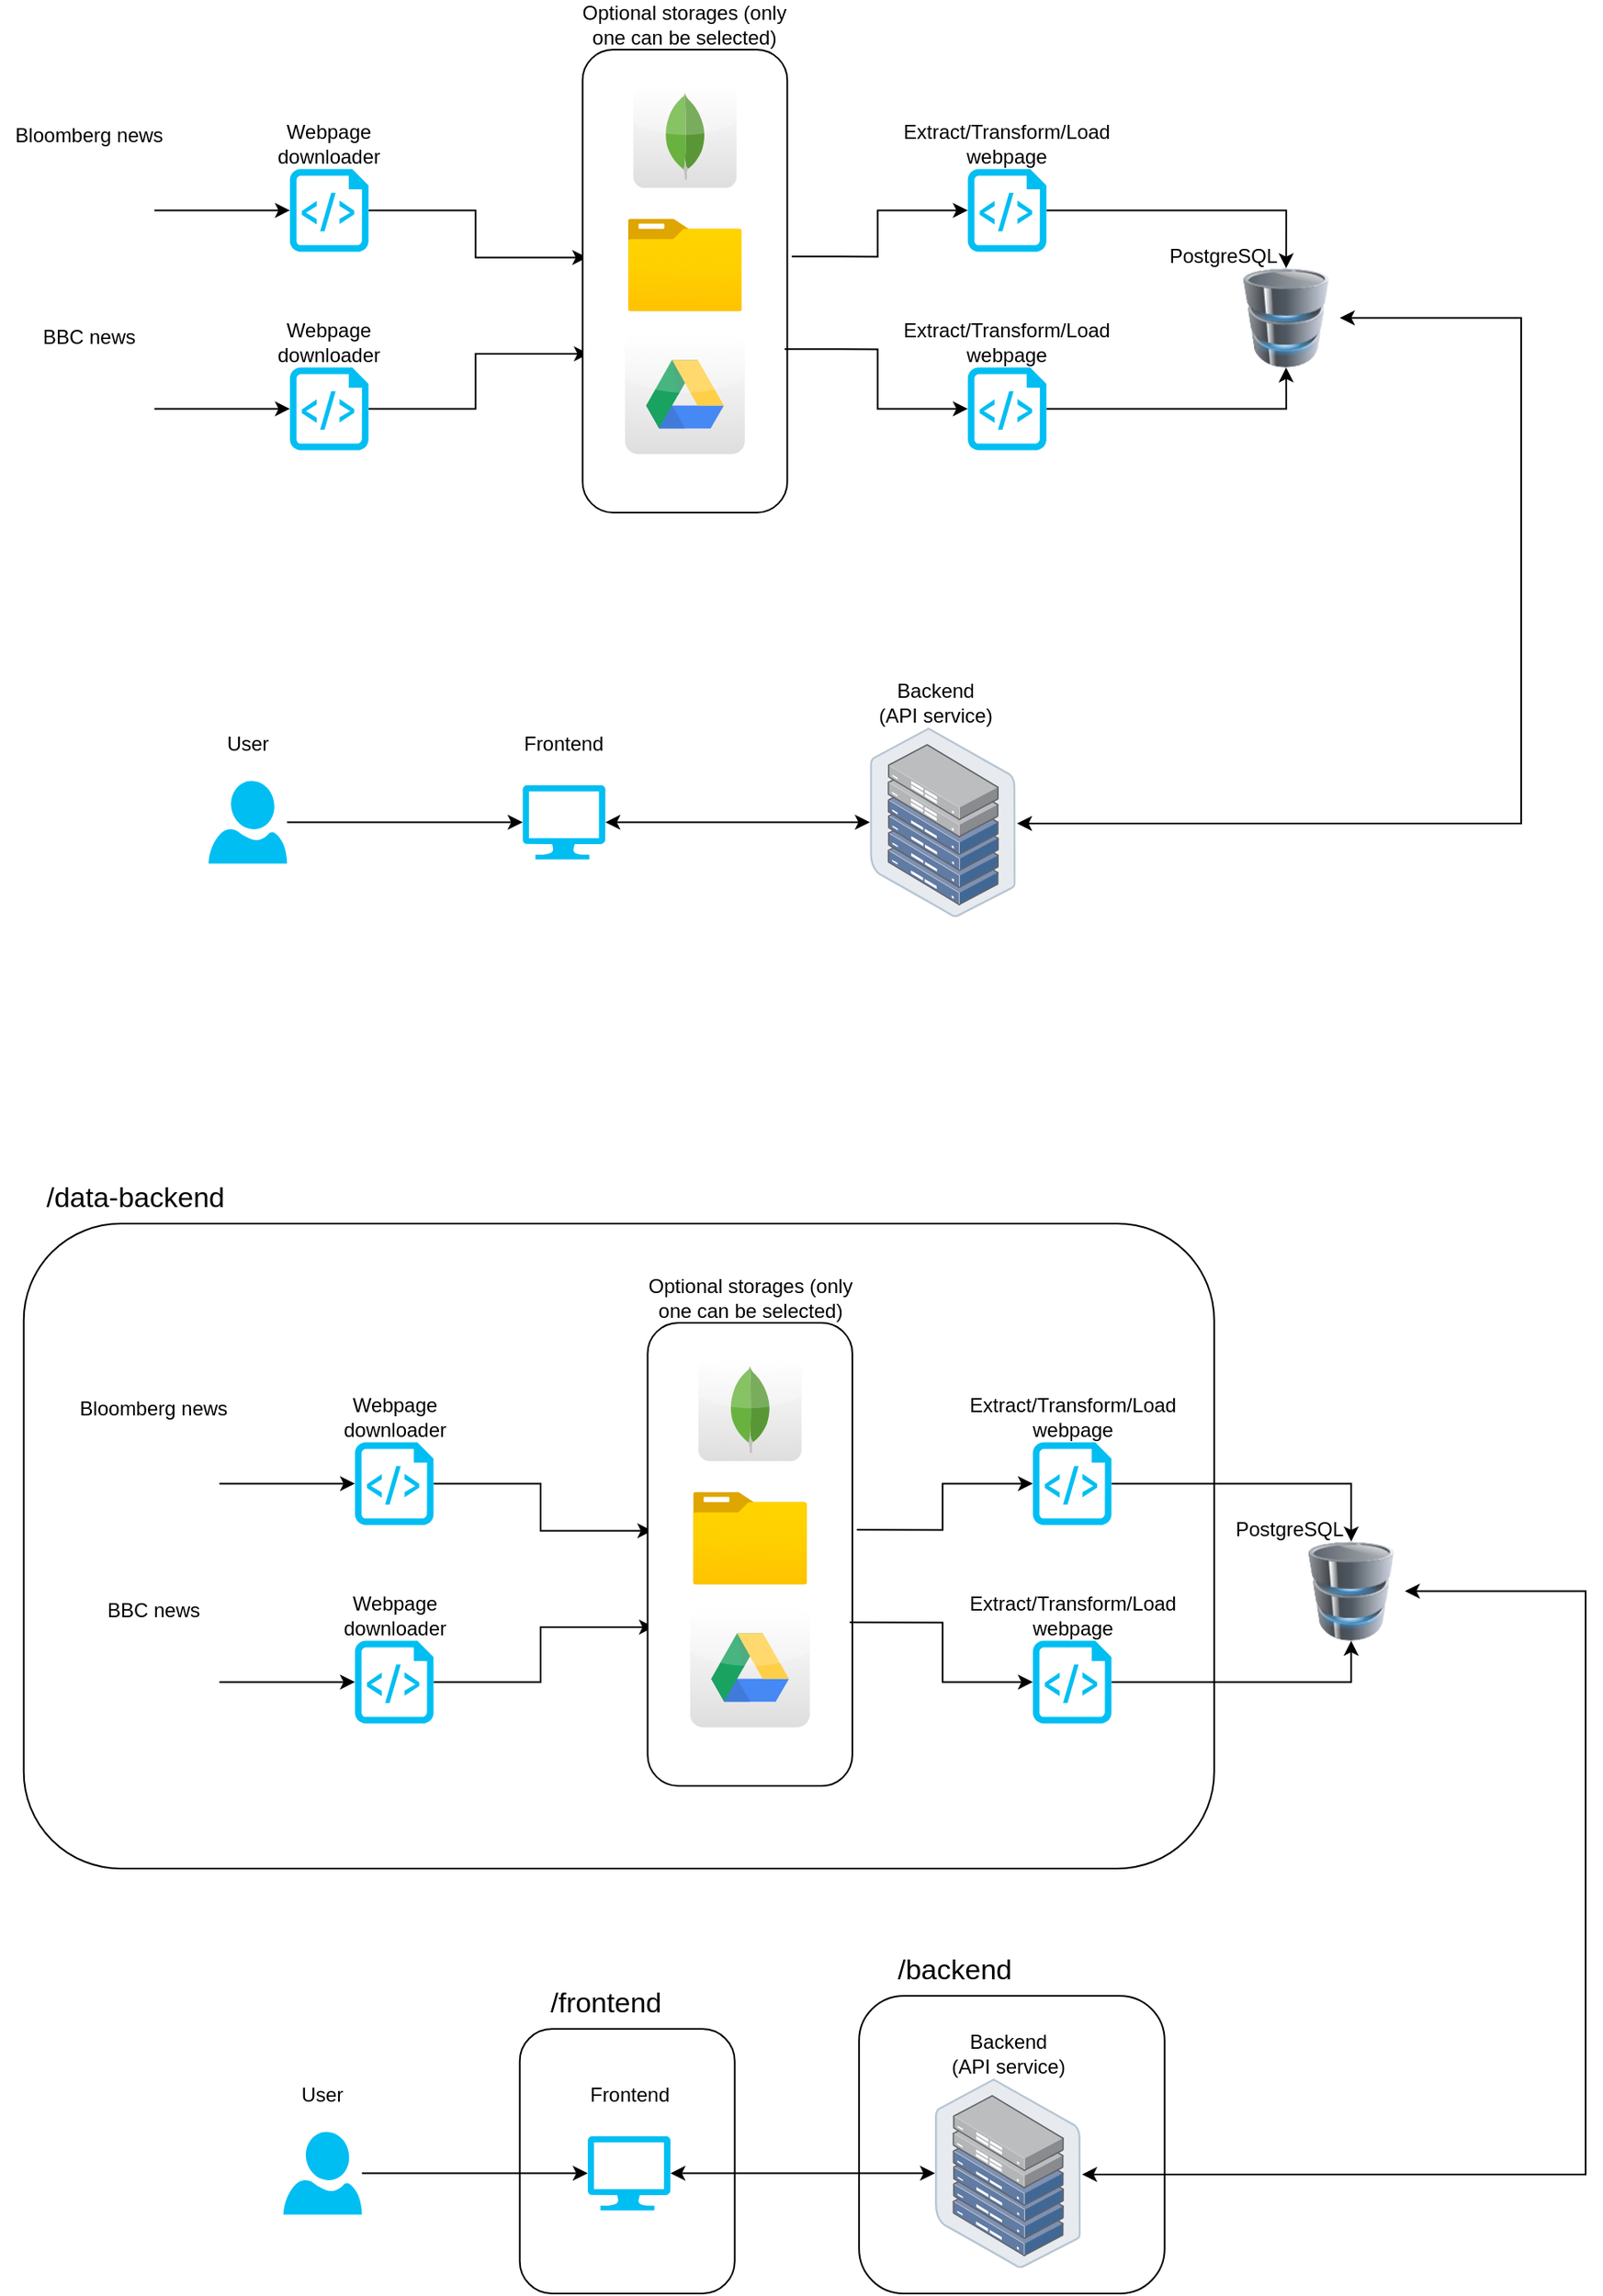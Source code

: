 <mxfile version="21.3.8" type="device">
  <diagram name="Page-1" id="xk8E0NBiWUz7PgLTunna">
    <mxGraphModel dx="3457" dy="1258" grid="1" gridSize="10" guides="1" tooltips="1" connect="1" arrows="1" fold="1" page="1" pageScale="1" pageWidth="850" pageHeight="1100" math="0" shadow="0">
      <root>
        <mxCell id="0" />
        <mxCell id="1" parent="0" />
        <mxCell id="nEMQO8Npod6UWQFvEYVd-51" value="" style="rounded=1;whiteSpace=wrap;html=1;" vertex="1" parent="1">
          <mxGeometry x="-105.65" y="1327" width="130" height="160" as="geometry" />
        </mxCell>
        <mxCell id="nEMQO8Npod6UWQFvEYVd-50" value="" style="rounded=1;whiteSpace=wrap;html=1;" vertex="1" parent="1">
          <mxGeometry x="99.57" y="1307" width="184.78" height="180" as="geometry" />
        </mxCell>
        <mxCell id="nEMQO8Npod6UWQFvEYVd-49" value="" style="rounded=1;whiteSpace=wrap;html=1;" vertex="1" parent="1">
          <mxGeometry x="-405.65" y="840" width="720" height="390" as="geometry" />
        </mxCell>
        <mxCell id="E7Amwb_tmlsVrcwUfcuu-65" style="edgeStyle=orthogonalEdgeStyle;rounded=0;orthogonalLoop=1;jettySize=auto;html=1;exitX=1;exitY=0.5;exitDx=0;exitDy=0;exitPerimeter=0;entryX=0.023;entryY=0.449;entryDx=0;entryDy=0;entryPerimeter=0;" parent="1" source="E7Amwb_tmlsVrcwUfcuu-38" target="E7Amwb_tmlsVrcwUfcuu-63" edge="1">
          <mxGeometry relative="1" as="geometry" />
        </mxCell>
        <mxCell id="E7Amwb_tmlsVrcwUfcuu-38" value="" style="verticalLabelPosition=bottom;html=1;verticalAlign=top;align=center;strokeColor=none;fillColor=#00BEF2;shape=mxgraph.azure.script_file;pointerEvents=1;" parent="1" vertex="1">
          <mxGeometry x="-244.65" y="202.2" width="47.5" height="50" as="geometry" />
        </mxCell>
        <mxCell id="E7Amwb_tmlsVrcwUfcuu-66" style="edgeStyle=orthogonalEdgeStyle;rounded=0;orthogonalLoop=1;jettySize=auto;html=1;entryX=0.031;entryY=0.657;entryDx=0;entryDy=0;entryPerimeter=0;" parent="1" source="E7Amwb_tmlsVrcwUfcuu-41" target="E7Amwb_tmlsVrcwUfcuu-63" edge="1">
          <mxGeometry relative="1" as="geometry" />
        </mxCell>
        <mxCell id="E7Amwb_tmlsVrcwUfcuu-41" value="" style="verticalLabelPosition=bottom;html=1;verticalAlign=top;align=center;strokeColor=none;fillColor=#00BEF2;shape=mxgraph.azure.script_file;pointerEvents=1;" parent="1" vertex="1">
          <mxGeometry x="-244.65" y="322.2" width="47.5" height="50" as="geometry" />
        </mxCell>
        <mxCell id="E7Amwb_tmlsVrcwUfcuu-42" style="edgeStyle=orthogonalEdgeStyle;rounded=0;orthogonalLoop=1;jettySize=auto;html=1;entryX=0;entryY=0.5;entryDx=0;entryDy=0;entryPerimeter=0;" parent="1" source="E7Amwb_tmlsVrcwUfcuu-43" target="E7Amwb_tmlsVrcwUfcuu-41" edge="1">
          <mxGeometry relative="1" as="geometry" />
        </mxCell>
        <mxCell id="E7Amwb_tmlsVrcwUfcuu-43" value="" style="shape=image;html=1;verticalAlign=top;verticalLabelPosition=bottom;labelBackgroundColor=#ffffff;imageAspect=0;aspect=fixed;image=https://cdn1.iconfinder.com/data/icons/seo-and-web-development-6/32/Web_website_favorite_site_star-128.png" parent="1" vertex="1">
          <mxGeometry x="-405.65" y="307.7" width="79" height="79" as="geometry" />
        </mxCell>
        <mxCell id="E7Amwb_tmlsVrcwUfcuu-44" style="edgeStyle=orthogonalEdgeStyle;rounded=0;orthogonalLoop=1;jettySize=auto;html=1;entryX=0;entryY=0.5;entryDx=0;entryDy=0;entryPerimeter=0;" parent="1" source="E7Amwb_tmlsVrcwUfcuu-45" target="E7Amwb_tmlsVrcwUfcuu-38" edge="1">
          <mxGeometry relative="1" as="geometry" />
        </mxCell>
        <mxCell id="E7Amwb_tmlsVrcwUfcuu-45" value="" style="shape=image;html=1;verticalAlign=top;verticalLabelPosition=bottom;labelBackgroundColor=#ffffff;imageAspect=0;aspect=fixed;image=https://cdn1.iconfinder.com/data/icons/seo-and-web-development-6/32/Web_website_favorite_site_star-128.png" parent="1" vertex="1">
          <mxGeometry x="-405.65" y="187.7" width="79" height="79" as="geometry" />
        </mxCell>
        <mxCell id="E7Amwb_tmlsVrcwUfcuu-51" style="edgeStyle=orthogonalEdgeStyle;rounded=0;orthogonalLoop=1;jettySize=auto;html=1;entryX=0.5;entryY=0;entryDx=0;entryDy=0;" parent="1" source="E7Amwb_tmlsVrcwUfcuu-52" target="E7Amwb_tmlsVrcwUfcuu-55" edge="1">
          <mxGeometry relative="1" as="geometry" />
        </mxCell>
        <mxCell id="E7Amwb_tmlsVrcwUfcuu-52" value="" style="verticalLabelPosition=bottom;html=1;verticalAlign=top;align=center;strokeColor=none;fillColor=#00BEF2;shape=mxgraph.azure.script_file;pointerEvents=1;" parent="1" vertex="1">
          <mxGeometry x="165.35" y="202.2" width="47.5" height="50" as="geometry" />
        </mxCell>
        <mxCell id="E7Amwb_tmlsVrcwUfcuu-53" style="edgeStyle=orthogonalEdgeStyle;rounded=0;orthogonalLoop=1;jettySize=auto;html=1;entryX=0.5;entryY=1;entryDx=0;entryDy=0;" parent="1" source="E7Amwb_tmlsVrcwUfcuu-54" target="E7Amwb_tmlsVrcwUfcuu-55" edge="1">
          <mxGeometry relative="1" as="geometry" />
        </mxCell>
        <mxCell id="E7Amwb_tmlsVrcwUfcuu-54" value="" style="verticalLabelPosition=bottom;html=1;verticalAlign=top;align=center;strokeColor=none;fillColor=#00BEF2;shape=mxgraph.azure.script_file;pointerEvents=1;" parent="1" vertex="1">
          <mxGeometry x="165.35" y="322.2" width="47.5" height="50" as="geometry" />
        </mxCell>
        <mxCell id="nEMQO8Npod6UWQFvEYVd-6" style="edgeStyle=orthogonalEdgeStyle;rounded=0;orthogonalLoop=1;jettySize=auto;html=1;entryX=1.009;entryY=0.506;entryDx=0;entryDy=0;entryPerimeter=0;endArrow=classic;endFill=1;startArrow=classic;startFill=1;" edge="1" parent="1" source="E7Amwb_tmlsVrcwUfcuu-55" target="nEMQO8Npod6UWQFvEYVd-1">
          <mxGeometry relative="1" as="geometry">
            <Array as="points">
              <mxPoint x="500" y="292" />
              <mxPoint x="500" y="598" />
            </Array>
          </mxGeometry>
        </mxCell>
        <mxCell id="E7Amwb_tmlsVrcwUfcuu-55" value="" style="image;html=1;image=img/lib/clip_art/computers/Database_128x128.png" parent="1" vertex="1">
          <mxGeometry x="325.35" y="262.2" width="65" height="60" as="geometry" />
        </mxCell>
        <mxCell id="E7Amwb_tmlsVrcwUfcuu-67" value="" style="group" parent="1" vertex="1" connectable="0">
          <mxGeometry x="-67.65" y="100" width="140" height="350.0" as="geometry" />
        </mxCell>
        <mxCell id="E7Amwb_tmlsVrcwUfcuu-63" value="" style="rounded=1;whiteSpace=wrap;html=1;" parent="E7Amwb_tmlsVrcwUfcuu-67" vertex="1">
          <mxGeometry y="30" width="123.8" height="280" as="geometry" />
        </mxCell>
        <mxCell id="E7Amwb_tmlsVrcwUfcuu-36" value="" style="dashed=0;outlineConnect=0;html=1;align=center;labelPosition=center;verticalLabelPosition=bottom;verticalAlign=top;shape=mxgraph.webicons.mongodb;gradientColor=#DFDEDE" parent="E7Amwb_tmlsVrcwUfcuu-67" vertex="1">
          <mxGeometry x="30.7" y="51.2" width="62.4" height="62.4" as="geometry" />
        </mxCell>
        <mxCell id="E7Amwb_tmlsVrcwUfcuu-39" value="" style="image;aspect=fixed;html=1;points=[];align=center;fontSize=12;image=img/lib/azure2/general/Folder_Blank.svg;" parent="E7Amwb_tmlsVrcwUfcuu-67" vertex="1">
          <mxGeometry x="27.4" y="132.2" width="69" height="56.0" as="geometry" />
        </mxCell>
        <mxCell id="E7Amwb_tmlsVrcwUfcuu-40" value="" style="dashed=0;outlineConnect=0;html=1;align=center;labelPosition=center;verticalLabelPosition=bottom;verticalAlign=top;shape=mxgraph.webicons.google_drive;gradientColor=#DFDEDE" parent="E7Amwb_tmlsVrcwUfcuu-67" vertex="1">
          <mxGeometry x="25.7" y="202.2" width="72.4" height="72.4" as="geometry" />
        </mxCell>
        <mxCell id="E7Amwb_tmlsVrcwUfcuu-77" value="Optional storages (only one can be selected)" style="text;strokeColor=none;align=center;fillColor=none;html=1;verticalAlign=middle;whiteSpace=wrap;rounded=0;" parent="E7Amwb_tmlsVrcwUfcuu-67" vertex="1">
          <mxGeometry x="-4.08" width="131.95" height="30" as="geometry" />
        </mxCell>
        <mxCell id="E7Amwb_tmlsVrcwUfcuu-69" style="edgeStyle=orthogonalEdgeStyle;rounded=0;orthogonalLoop=1;jettySize=auto;html=1;entryX=0;entryY=0.5;entryDx=0;entryDy=0;entryPerimeter=0;exitX=1.022;exitY=0.447;exitDx=0;exitDy=0;exitPerimeter=0;" parent="1" source="E7Amwb_tmlsVrcwUfcuu-63" target="E7Amwb_tmlsVrcwUfcuu-52" edge="1">
          <mxGeometry relative="1" as="geometry" />
        </mxCell>
        <mxCell id="E7Amwb_tmlsVrcwUfcuu-70" style="edgeStyle=orthogonalEdgeStyle;rounded=0;orthogonalLoop=1;jettySize=auto;html=1;entryX=0;entryY=0.5;entryDx=0;entryDy=0;entryPerimeter=0;exitX=0.987;exitY=0.647;exitDx=0;exitDy=0;exitPerimeter=0;" parent="1" source="E7Amwb_tmlsVrcwUfcuu-63" target="E7Amwb_tmlsVrcwUfcuu-54" edge="1">
          <mxGeometry relative="1" as="geometry" />
        </mxCell>
        <mxCell id="E7Amwb_tmlsVrcwUfcuu-71" value="BBC news" style="text;strokeColor=none;align=center;fillColor=none;html=1;verticalAlign=middle;whiteSpace=wrap;rounded=0;" parent="1" vertex="1">
          <mxGeometry x="-396.15" y="289.2" width="60" height="30" as="geometry" />
        </mxCell>
        <mxCell id="E7Amwb_tmlsVrcwUfcuu-72" value="Bloomberg news" style="text;strokeColor=none;align=center;fillColor=none;html=1;verticalAlign=middle;whiteSpace=wrap;rounded=0;" parent="1" vertex="1">
          <mxGeometry x="-420" y="167.2" width="107.7" height="30" as="geometry" />
        </mxCell>
        <mxCell id="E7Amwb_tmlsVrcwUfcuu-73" value="Webpage downloader" style="text;strokeColor=none;align=center;fillColor=none;html=1;verticalAlign=middle;whiteSpace=wrap;rounded=0;" parent="1" vertex="1">
          <mxGeometry x="-274.75" y="172.2" width="107.7" height="30" as="geometry" />
        </mxCell>
        <mxCell id="E7Amwb_tmlsVrcwUfcuu-74" value="Webpage downloader" style="text;strokeColor=none;align=center;fillColor=none;html=1;verticalAlign=middle;whiteSpace=wrap;rounded=0;" parent="1" vertex="1">
          <mxGeometry x="-274.75" y="292.2" width="107.7" height="30" as="geometry" />
        </mxCell>
        <mxCell id="E7Amwb_tmlsVrcwUfcuu-75" value="Extract/Transform/Load webpage" style="text;strokeColor=none;align=center;fillColor=none;html=1;verticalAlign=middle;whiteSpace=wrap;rounded=0;" parent="1" vertex="1">
          <mxGeometry x="135.25" y="172.2" width="107.7" height="30" as="geometry" />
        </mxCell>
        <mxCell id="E7Amwb_tmlsVrcwUfcuu-76" value="Extract/Transform/Load webpage" style="text;strokeColor=none;align=center;fillColor=none;html=1;verticalAlign=middle;whiteSpace=wrap;rounded=0;" parent="1" vertex="1">
          <mxGeometry x="135.25" y="292.2" width="107.7" height="30" as="geometry" />
        </mxCell>
        <mxCell id="E7Amwb_tmlsVrcwUfcuu-78" value="PostgreSQL" style="text;strokeColor=none;align=center;fillColor=none;html=1;verticalAlign=middle;whiteSpace=wrap;rounded=0;" parent="1" vertex="1">
          <mxGeometry x="266.15" y="239.7" width="107.7" height="30" as="geometry" />
        </mxCell>
        <mxCell id="nEMQO8Npod6UWQFvEYVd-1" value="" style="image;points=[];aspect=fixed;html=1;align=center;shadow=0;dashed=0;image=img/lib/allied_telesis/storage/Datacenter_Server_Half_Rack_ToR.svg;" vertex="1" parent="1">
          <mxGeometry x="106.12" y="540" width="88.2" height="114.6" as="geometry" />
        </mxCell>
        <mxCell id="nEMQO8Npod6UWQFvEYVd-8" style="edgeStyle=orthogonalEdgeStyle;rounded=0;orthogonalLoop=1;jettySize=auto;html=1;startArrow=classic;startFill=1;" edge="1" parent="1" source="nEMQO8Npod6UWQFvEYVd-2" target="nEMQO8Npod6UWQFvEYVd-1">
          <mxGeometry relative="1" as="geometry" />
        </mxCell>
        <mxCell id="nEMQO8Npod6UWQFvEYVd-2" value="" style="verticalLabelPosition=bottom;html=1;verticalAlign=top;align=center;strokeColor=none;fillColor=#00BEF2;shape=mxgraph.azure.computer;pointerEvents=1;" vertex="1" parent="1">
          <mxGeometry x="-103.88" y="574.8" width="50" height="45" as="geometry" />
        </mxCell>
        <mxCell id="nEMQO8Npod6UWQFvEYVd-4" style="edgeStyle=orthogonalEdgeStyle;rounded=0;orthogonalLoop=1;jettySize=auto;html=1;entryX=0;entryY=0.5;entryDx=0;entryDy=0;entryPerimeter=0;" edge="1" parent="1" source="nEMQO8Npod6UWQFvEYVd-3" target="nEMQO8Npod6UWQFvEYVd-2">
          <mxGeometry relative="1" as="geometry" />
        </mxCell>
        <mxCell id="nEMQO8Npod6UWQFvEYVd-3" value="" style="verticalLabelPosition=bottom;html=1;verticalAlign=top;align=center;strokeColor=none;fillColor=#00BEF2;shape=mxgraph.azure.user;" vertex="1" parent="1">
          <mxGeometry x="-293.88" y="572.3" width="47.5" height="50" as="geometry" />
        </mxCell>
        <mxCell id="nEMQO8Npod6UWQFvEYVd-5" value="&lt;div&gt;Backend &lt;br&gt;&lt;/div&gt;&lt;div&gt;(API service)&lt;/div&gt;" style="text;strokeColor=none;align=center;fillColor=none;html=1;verticalAlign=middle;whiteSpace=wrap;rounded=0;" vertex="1" parent="1">
          <mxGeometry x="96.37" y="510" width="99.75" height="30" as="geometry" />
        </mxCell>
        <mxCell id="nEMQO8Npod6UWQFvEYVd-9" value="Frontend" style="text;strokeColor=none;align=center;fillColor=none;html=1;verticalAlign=middle;whiteSpace=wrap;rounded=0;" vertex="1" parent="1">
          <mxGeometry x="-128.75" y="535" width="99.75" height="30" as="geometry" />
        </mxCell>
        <mxCell id="nEMQO8Npod6UWQFvEYVd-10" value="User" style="text;strokeColor=none;align=center;fillColor=none;html=1;verticalAlign=middle;whiteSpace=wrap;rounded=0;" vertex="1" parent="1">
          <mxGeometry x="-320" y="535" width="99.75" height="30" as="geometry" />
        </mxCell>
        <mxCell id="nEMQO8Npod6UWQFvEYVd-11" style="edgeStyle=orthogonalEdgeStyle;rounded=0;orthogonalLoop=1;jettySize=auto;html=1;exitX=1;exitY=0.5;exitDx=0;exitDy=0;exitPerimeter=0;entryX=0.023;entryY=0.449;entryDx=0;entryDy=0;entryPerimeter=0;" edge="1" parent="1" source="nEMQO8Npod6UWQFvEYVd-12" target="nEMQO8Npod6UWQFvEYVd-26">
          <mxGeometry relative="1" as="geometry" />
        </mxCell>
        <mxCell id="nEMQO8Npod6UWQFvEYVd-12" value="" style="verticalLabelPosition=bottom;html=1;verticalAlign=top;align=center;strokeColor=none;fillColor=#00BEF2;shape=mxgraph.azure.script_file;pointerEvents=1;" vertex="1" parent="1">
          <mxGeometry x="-205.3" y="972.2" width="47.5" height="50" as="geometry" />
        </mxCell>
        <mxCell id="nEMQO8Npod6UWQFvEYVd-13" style="edgeStyle=orthogonalEdgeStyle;rounded=0;orthogonalLoop=1;jettySize=auto;html=1;entryX=0.031;entryY=0.657;entryDx=0;entryDy=0;entryPerimeter=0;" edge="1" parent="1" source="nEMQO8Npod6UWQFvEYVd-14" target="nEMQO8Npod6UWQFvEYVd-26">
          <mxGeometry relative="1" as="geometry" />
        </mxCell>
        <mxCell id="nEMQO8Npod6UWQFvEYVd-14" value="" style="verticalLabelPosition=bottom;html=1;verticalAlign=top;align=center;strokeColor=none;fillColor=#00BEF2;shape=mxgraph.azure.script_file;pointerEvents=1;" vertex="1" parent="1">
          <mxGeometry x="-205.3" y="1092.2" width="47.5" height="50" as="geometry" />
        </mxCell>
        <mxCell id="nEMQO8Npod6UWQFvEYVd-15" style="edgeStyle=orthogonalEdgeStyle;rounded=0;orthogonalLoop=1;jettySize=auto;html=1;entryX=0;entryY=0.5;entryDx=0;entryDy=0;entryPerimeter=0;" edge="1" parent="1" source="nEMQO8Npod6UWQFvEYVd-16" target="nEMQO8Npod6UWQFvEYVd-14">
          <mxGeometry relative="1" as="geometry" />
        </mxCell>
        <mxCell id="nEMQO8Npod6UWQFvEYVd-16" value="" style="shape=image;html=1;verticalAlign=top;verticalLabelPosition=bottom;labelBackgroundColor=#ffffff;imageAspect=0;aspect=fixed;image=https://cdn1.iconfinder.com/data/icons/seo-and-web-development-6/32/Web_website_favorite_site_star-128.png" vertex="1" parent="1">
          <mxGeometry x="-366.3" y="1077.7" width="79" height="79" as="geometry" />
        </mxCell>
        <mxCell id="nEMQO8Npod6UWQFvEYVd-17" style="edgeStyle=orthogonalEdgeStyle;rounded=0;orthogonalLoop=1;jettySize=auto;html=1;entryX=0;entryY=0.5;entryDx=0;entryDy=0;entryPerimeter=0;" edge="1" parent="1" source="nEMQO8Npod6UWQFvEYVd-18" target="nEMQO8Npod6UWQFvEYVd-12">
          <mxGeometry relative="1" as="geometry" />
        </mxCell>
        <mxCell id="nEMQO8Npod6UWQFvEYVd-18" value="" style="shape=image;html=1;verticalAlign=top;verticalLabelPosition=bottom;labelBackgroundColor=#ffffff;imageAspect=0;aspect=fixed;image=https://cdn1.iconfinder.com/data/icons/seo-and-web-development-6/32/Web_website_favorite_site_star-128.png" vertex="1" parent="1">
          <mxGeometry x="-366.3" y="957.7" width="79" height="79" as="geometry" />
        </mxCell>
        <mxCell id="nEMQO8Npod6UWQFvEYVd-19" style="edgeStyle=orthogonalEdgeStyle;rounded=0;orthogonalLoop=1;jettySize=auto;html=1;entryX=0.5;entryY=0;entryDx=0;entryDy=0;" edge="1" parent="1" source="nEMQO8Npod6UWQFvEYVd-20" target="nEMQO8Npod6UWQFvEYVd-24">
          <mxGeometry relative="1" as="geometry" />
        </mxCell>
        <mxCell id="nEMQO8Npod6UWQFvEYVd-20" value="" style="verticalLabelPosition=bottom;html=1;verticalAlign=top;align=center;strokeColor=none;fillColor=#00BEF2;shape=mxgraph.azure.script_file;pointerEvents=1;" vertex="1" parent="1">
          <mxGeometry x="204.7" y="972.2" width="47.5" height="50" as="geometry" />
        </mxCell>
        <mxCell id="nEMQO8Npod6UWQFvEYVd-21" style="edgeStyle=orthogonalEdgeStyle;rounded=0;orthogonalLoop=1;jettySize=auto;html=1;entryX=0.5;entryY=1;entryDx=0;entryDy=0;" edge="1" parent="1" source="nEMQO8Npod6UWQFvEYVd-22" target="nEMQO8Npod6UWQFvEYVd-24">
          <mxGeometry relative="1" as="geometry" />
        </mxCell>
        <mxCell id="nEMQO8Npod6UWQFvEYVd-22" value="" style="verticalLabelPosition=bottom;html=1;verticalAlign=top;align=center;strokeColor=none;fillColor=#00BEF2;shape=mxgraph.azure.script_file;pointerEvents=1;" vertex="1" parent="1">
          <mxGeometry x="204.7" y="1092.2" width="47.5" height="50" as="geometry" />
        </mxCell>
        <mxCell id="nEMQO8Npod6UWQFvEYVd-23" style="edgeStyle=orthogonalEdgeStyle;rounded=0;orthogonalLoop=1;jettySize=auto;html=1;entryX=1.009;entryY=0.506;entryDx=0;entryDy=0;entryPerimeter=0;endArrow=classic;endFill=1;startArrow=classic;startFill=1;" edge="1" parent="1" source="nEMQO8Npod6UWQFvEYVd-24" target="nEMQO8Npod6UWQFvEYVd-40">
          <mxGeometry relative="1" as="geometry">
            <Array as="points">
              <mxPoint x="539" y="1062" />
              <mxPoint x="539" y="1415" />
            </Array>
          </mxGeometry>
        </mxCell>
        <mxCell id="nEMQO8Npod6UWQFvEYVd-24" value="" style="image;html=1;image=img/lib/clip_art/computers/Database_128x128.png" vertex="1" parent="1">
          <mxGeometry x="364.7" y="1032.2" width="65" height="60" as="geometry" />
        </mxCell>
        <mxCell id="nEMQO8Npod6UWQFvEYVd-25" value="" style="group" vertex="1" connectable="0" parent="1">
          <mxGeometry x="-28.3" y="870" width="140" height="350.0" as="geometry" />
        </mxCell>
        <mxCell id="nEMQO8Npod6UWQFvEYVd-26" value="" style="rounded=1;whiteSpace=wrap;html=1;" vertex="1" parent="nEMQO8Npod6UWQFvEYVd-25">
          <mxGeometry y="30" width="123.8" height="280" as="geometry" />
        </mxCell>
        <mxCell id="nEMQO8Npod6UWQFvEYVd-27" value="" style="dashed=0;outlineConnect=0;html=1;align=center;labelPosition=center;verticalLabelPosition=bottom;verticalAlign=top;shape=mxgraph.webicons.mongodb;gradientColor=#DFDEDE" vertex="1" parent="nEMQO8Npod6UWQFvEYVd-25">
          <mxGeometry x="30.7" y="51.2" width="62.4" height="62.4" as="geometry" />
        </mxCell>
        <mxCell id="nEMQO8Npod6UWQFvEYVd-28" value="" style="image;aspect=fixed;html=1;points=[];align=center;fontSize=12;image=img/lib/azure2/general/Folder_Blank.svg;" vertex="1" parent="nEMQO8Npod6UWQFvEYVd-25">
          <mxGeometry x="27.4" y="132.2" width="69" height="56.0" as="geometry" />
        </mxCell>
        <mxCell id="nEMQO8Npod6UWQFvEYVd-29" value="" style="dashed=0;outlineConnect=0;html=1;align=center;labelPosition=center;verticalLabelPosition=bottom;verticalAlign=top;shape=mxgraph.webicons.google_drive;gradientColor=#DFDEDE" vertex="1" parent="nEMQO8Npod6UWQFvEYVd-25">
          <mxGeometry x="25.7" y="202.2" width="72.4" height="72.4" as="geometry" />
        </mxCell>
        <mxCell id="nEMQO8Npod6UWQFvEYVd-30" value="Optional storages (only one can be selected)" style="text;strokeColor=none;align=center;fillColor=none;html=1;verticalAlign=middle;whiteSpace=wrap;rounded=0;" vertex="1" parent="nEMQO8Npod6UWQFvEYVd-25">
          <mxGeometry x="-4.08" width="131.95" height="30" as="geometry" />
        </mxCell>
        <mxCell id="nEMQO8Npod6UWQFvEYVd-31" style="edgeStyle=orthogonalEdgeStyle;rounded=0;orthogonalLoop=1;jettySize=auto;html=1;entryX=0;entryY=0.5;entryDx=0;entryDy=0;entryPerimeter=0;exitX=1.022;exitY=0.447;exitDx=0;exitDy=0;exitPerimeter=0;" edge="1" parent="1" source="nEMQO8Npod6UWQFvEYVd-26" target="nEMQO8Npod6UWQFvEYVd-20">
          <mxGeometry relative="1" as="geometry" />
        </mxCell>
        <mxCell id="nEMQO8Npod6UWQFvEYVd-32" style="edgeStyle=orthogonalEdgeStyle;rounded=0;orthogonalLoop=1;jettySize=auto;html=1;entryX=0;entryY=0.5;entryDx=0;entryDy=0;entryPerimeter=0;exitX=0.987;exitY=0.647;exitDx=0;exitDy=0;exitPerimeter=0;" edge="1" parent="1" source="nEMQO8Npod6UWQFvEYVd-26" target="nEMQO8Npod6UWQFvEYVd-22">
          <mxGeometry relative="1" as="geometry" />
        </mxCell>
        <mxCell id="nEMQO8Npod6UWQFvEYVd-33" value="BBC news" style="text;strokeColor=none;align=center;fillColor=none;html=1;verticalAlign=middle;whiteSpace=wrap;rounded=0;" vertex="1" parent="1">
          <mxGeometry x="-356.8" y="1059.2" width="60" height="30" as="geometry" />
        </mxCell>
        <mxCell id="nEMQO8Npod6UWQFvEYVd-34" value="Bloomberg news" style="text;strokeColor=none;align=center;fillColor=none;html=1;verticalAlign=middle;whiteSpace=wrap;rounded=0;" vertex="1" parent="1">
          <mxGeometry x="-380.65" y="937.2" width="107.7" height="30" as="geometry" />
        </mxCell>
        <mxCell id="nEMQO8Npod6UWQFvEYVd-35" value="Webpage downloader" style="text;strokeColor=none;align=center;fillColor=none;html=1;verticalAlign=middle;whiteSpace=wrap;rounded=0;" vertex="1" parent="1">
          <mxGeometry x="-235.4" y="942.2" width="107.7" height="30" as="geometry" />
        </mxCell>
        <mxCell id="nEMQO8Npod6UWQFvEYVd-36" value="Webpage downloader" style="text;strokeColor=none;align=center;fillColor=none;html=1;verticalAlign=middle;whiteSpace=wrap;rounded=0;" vertex="1" parent="1">
          <mxGeometry x="-235.4" y="1062.2" width="107.7" height="30" as="geometry" />
        </mxCell>
        <mxCell id="nEMQO8Npod6UWQFvEYVd-37" value="Extract/Transform/Load webpage" style="text;strokeColor=none;align=center;fillColor=none;html=1;verticalAlign=middle;whiteSpace=wrap;rounded=0;" vertex="1" parent="1">
          <mxGeometry x="174.6" y="942.2" width="107.7" height="30" as="geometry" />
        </mxCell>
        <mxCell id="nEMQO8Npod6UWQFvEYVd-38" value="Extract/Transform/Load webpage" style="text;strokeColor=none;align=center;fillColor=none;html=1;verticalAlign=middle;whiteSpace=wrap;rounded=0;" vertex="1" parent="1">
          <mxGeometry x="174.6" y="1062.2" width="107.7" height="30" as="geometry" />
        </mxCell>
        <mxCell id="nEMQO8Npod6UWQFvEYVd-39" value="PostgreSQL" style="text;strokeColor=none;align=center;fillColor=none;html=1;verticalAlign=middle;whiteSpace=wrap;rounded=0;" vertex="1" parent="1">
          <mxGeometry x="305.5" y="1009.7" width="107.7" height="30" as="geometry" />
        </mxCell>
        <mxCell id="nEMQO8Npod6UWQFvEYVd-41" style="edgeStyle=orthogonalEdgeStyle;rounded=0;orthogonalLoop=1;jettySize=auto;html=1;startArrow=classic;startFill=1;exitX=1;exitY=0.5;exitDx=0;exitDy=0;exitPerimeter=0;" edge="1" parent="1" source="nEMQO8Npod6UWQFvEYVd-42" target="nEMQO8Npod6UWQFvEYVd-40">
          <mxGeometry relative="1" as="geometry" />
        </mxCell>
        <mxCell id="nEMQO8Npod6UWQFvEYVd-43" style="edgeStyle=orthogonalEdgeStyle;rounded=0;orthogonalLoop=1;jettySize=auto;html=1;entryX=0;entryY=0.5;entryDx=0;entryDy=0;entryPerimeter=0;" edge="1" parent="1" source="nEMQO8Npod6UWQFvEYVd-44" target="nEMQO8Npod6UWQFvEYVd-42">
          <mxGeometry relative="1" as="geometry" />
        </mxCell>
        <mxCell id="nEMQO8Npod6UWQFvEYVd-53" value="" style="group" vertex="1" connectable="0" parent="1">
          <mxGeometry x="-89.4" y="1352" width="99.75" height="84.8" as="geometry" />
        </mxCell>
        <mxCell id="nEMQO8Npod6UWQFvEYVd-42" value="" style="verticalLabelPosition=bottom;html=1;verticalAlign=top;align=center;strokeColor=none;fillColor=#00BEF2;shape=mxgraph.azure.computer;pointerEvents=1;" vertex="1" parent="nEMQO8Npod6UWQFvEYVd-53">
          <mxGeometry x="24.87" y="39.8" width="50" height="45" as="geometry" />
        </mxCell>
        <mxCell id="nEMQO8Npod6UWQFvEYVd-46" value="Frontend" style="text;strokeColor=none;align=center;fillColor=none;html=1;verticalAlign=middle;whiteSpace=wrap;rounded=0;" vertex="1" parent="nEMQO8Npod6UWQFvEYVd-53">
          <mxGeometry x="-0.005" width="99.75" height="30" as="geometry" />
        </mxCell>
        <mxCell id="nEMQO8Npod6UWQFvEYVd-54" value="" style="group" vertex="1" connectable="0" parent="1">
          <mxGeometry x="139.695" y="1327" width="99.75" height="144.6" as="geometry" />
        </mxCell>
        <mxCell id="nEMQO8Npod6UWQFvEYVd-40" value="" style="image;points=[];aspect=fixed;html=1;align=center;shadow=0;dashed=0;image=img/lib/allied_telesis/storage/Datacenter_Server_Half_Rack_ToR.svg;" vertex="1" parent="nEMQO8Npod6UWQFvEYVd-54">
          <mxGeometry x="5.775" y="30" width="88.2" height="114.6" as="geometry" />
        </mxCell>
        <mxCell id="nEMQO8Npod6UWQFvEYVd-45" value="&lt;div&gt;Backend &lt;br&gt;&lt;/div&gt;&lt;div&gt;(API service)&lt;/div&gt;" style="text;strokeColor=none;align=center;fillColor=none;html=1;verticalAlign=middle;whiteSpace=wrap;rounded=0;" vertex="1" parent="nEMQO8Npod6UWQFvEYVd-54">
          <mxGeometry width="99.75" height="30" as="geometry" />
        </mxCell>
        <mxCell id="nEMQO8Npod6UWQFvEYVd-55" value="/data-backend" style="text;strokeColor=none;align=center;fillColor=none;html=1;verticalAlign=middle;whiteSpace=wrap;rounded=0;fontSize=17;" vertex="1" parent="1">
          <mxGeometry x="-405.65" y="810" width="135.65" height="30" as="geometry" />
        </mxCell>
        <mxCell id="nEMQO8Npod6UWQFvEYVd-57" value="" style="group" vertex="1" connectable="0" parent="1">
          <mxGeometry x="-274.75" y="1352" width="99.75" height="87.3" as="geometry" />
        </mxCell>
        <mxCell id="nEMQO8Npod6UWQFvEYVd-44" value="" style="verticalLabelPosition=bottom;html=1;verticalAlign=top;align=center;strokeColor=none;fillColor=#00BEF2;shape=mxgraph.azure.user;" vertex="1" parent="nEMQO8Npod6UWQFvEYVd-57">
          <mxGeometry x="26.125" y="37.3" width="47.5" height="50" as="geometry" />
        </mxCell>
        <mxCell id="nEMQO8Npod6UWQFvEYVd-47" value="User" style="text;strokeColor=none;align=center;fillColor=none;html=1;verticalAlign=middle;whiteSpace=wrap;rounded=0;" vertex="1" parent="nEMQO8Npod6UWQFvEYVd-57">
          <mxGeometry width="99.75" height="30" as="geometry" />
        </mxCell>
        <mxCell id="nEMQO8Npod6UWQFvEYVd-58" value="/frontend" style="text;strokeColor=none;align=left;fillColor=none;html=1;verticalAlign=middle;whiteSpace=wrap;rounded=0;fontSize=17;" vertex="1" parent="1">
          <mxGeometry x="-89.4" y="1297" width="135.65" height="30" as="geometry" />
        </mxCell>
        <mxCell id="nEMQO8Npod6UWQFvEYVd-59" value="/backend" style="text;strokeColor=none;align=left;fillColor=none;html=1;verticalAlign=middle;whiteSpace=wrap;rounded=0;fontSize=17;" vertex="1" parent="1">
          <mxGeometry x="121.28" y="1277" width="135.65" height="30" as="geometry" />
        </mxCell>
      </root>
    </mxGraphModel>
  </diagram>
</mxfile>
